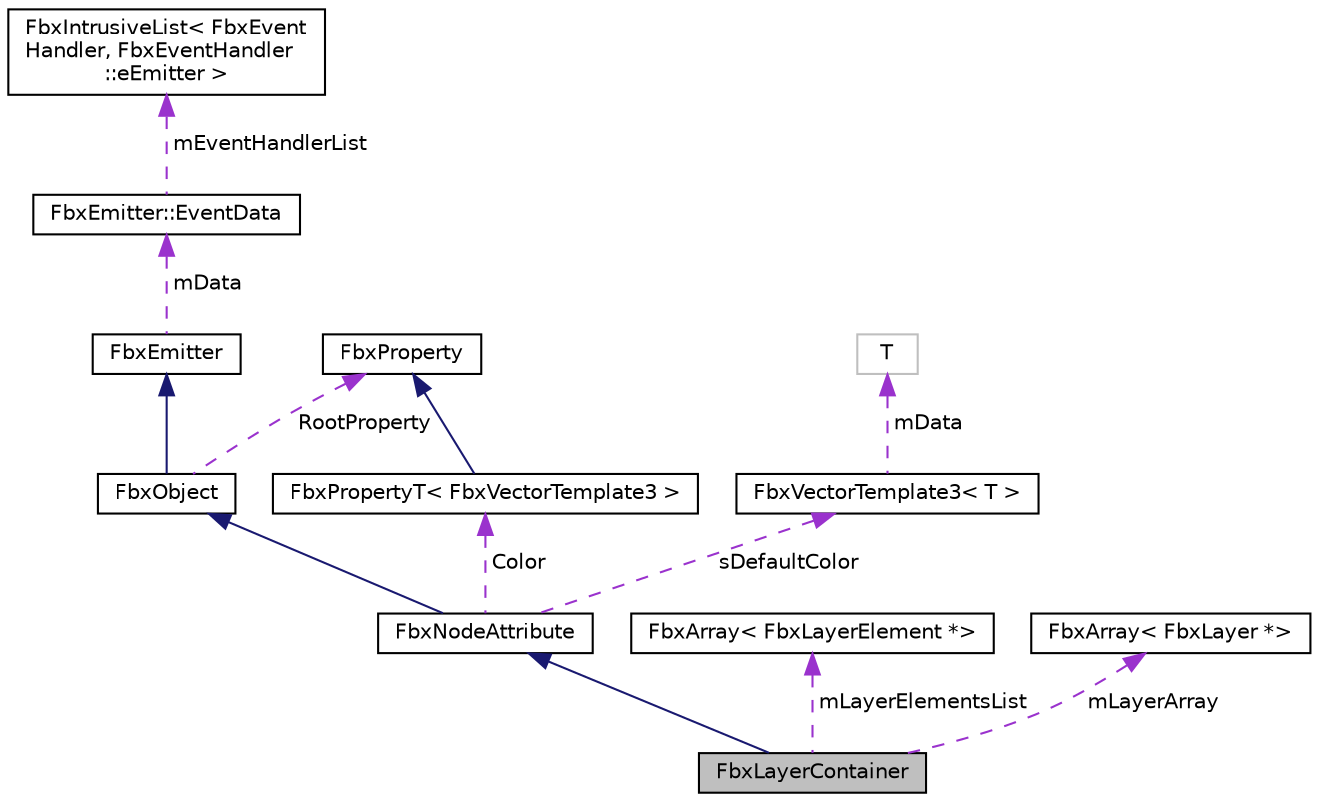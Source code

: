 digraph "FbxLayerContainer"
{
  edge [fontname="Helvetica",fontsize="10",labelfontname="Helvetica",labelfontsize="10"];
  node [fontname="Helvetica",fontsize="10",shape=record];
  Node17 [label="FbxLayerContainer",height=0.2,width=0.4,color="black", fillcolor="grey75", style="filled", fontcolor="black"];
  Node18 -> Node17 [dir="back",color="midnightblue",fontsize="10",style="solid",fontname="Helvetica"];
  Node18 [label="FbxNodeAttribute",height=0.2,width=0.4,color="black", fillcolor="white", style="filled",URL="$class_fbx_node_attribute.html",tooltip="This class is the base class to all types of node attributes.A node attribute is the content of a nod..."];
  Node19 -> Node18 [dir="back",color="midnightblue",fontsize="10",style="solid",fontname="Helvetica"];
  Node19 [label="FbxObject",height=0.2,width=0.4,color="black", fillcolor="white", style="filled",URL="$class_fbx_object.html"];
  Node20 -> Node19 [dir="back",color="midnightblue",fontsize="10",style="solid",fontname="Helvetica"];
  Node20 [label="FbxEmitter",height=0.2,width=0.4,color="black", fillcolor="white", style="filled",URL="$class_fbx_emitter.html"];
  Node21 -> Node20 [dir="back",color="darkorchid3",fontsize="10",style="dashed",label=" mData" ,fontname="Helvetica"];
  Node21 [label="FbxEmitter::EventData",height=0.2,width=0.4,color="black", fillcolor="white", style="filled",URL="$struct_fbx_emitter_1_1_event_data.html"];
  Node22 -> Node21 [dir="back",color="darkorchid3",fontsize="10",style="dashed",label=" mEventHandlerList" ,fontname="Helvetica"];
  Node22 [label="FbxIntrusiveList\< FbxEvent\lHandler, FbxEventHandler\l::eEmitter \>",height=0.2,width=0.4,color="black", fillcolor="white", style="filled",URL="$class_fbx_intrusive_list.html"];
  Node23 -> Node19 [dir="back",color="darkorchid3",fontsize="10",style="dashed",label=" RootProperty" ,fontname="Helvetica"];
  Node23 [label="FbxProperty",height=0.2,width=0.4,color="black", fillcolor="white", style="filled",URL="$class_fbx_property.html",tooltip="Class to hold user properties. "];
  Node24 -> Node18 [dir="back",color="darkorchid3",fontsize="10",style="dashed",label=" sDefaultColor" ,fontname="Helvetica"];
  Node24 [label="FbxVectorTemplate3\< T \>",height=0.2,width=0.4,color="black", fillcolor="white", style="filled",URL="$class_fbx_vector_template3.html"];
  Node25 -> Node24 [dir="back",color="darkorchid3",fontsize="10",style="dashed",label=" mData" ,fontname="Helvetica"];
  Node25 [label="T",height=0.2,width=0.4,color="grey75", fillcolor="white", style="filled"];
  Node26 -> Node18 [dir="back",color="darkorchid3",fontsize="10",style="dashed",label=" Color" ,fontname="Helvetica"];
  Node26 [label="FbxPropertyT\< FbxVectorTemplate3 \>",height=0.2,width=0.4,color="black", fillcolor="white", style="filled",URL="$class_fbx_property_t.html"];
  Node23 -> Node26 [dir="back",color="midnightblue",fontsize="10",style="solid",fontname="Helvetica"];
  Node27 -> Node17 [dir="back",color="darkorchid3",fontsize="10",style="dashed",label=" mLayerElementsList" ,fontname="Helvetica"];
  Node27 [label="FbxArray\< FbxLayerElement *\>",height=0.2,width=0.4,color="black", fillcolor="white", style="filled",URL="$class_fbx_array.html"];
  Node28 -> Node17 [dir="back",color="darkorchid3",fontsize="10",style="dashed",label=" mLayerArray" ,fontname="Helvetica"];
  Node28 [label="FbxArray\< FbxLayer *\>",height=0.2,width=0.4,color="black", fillcolor="white", style="filled",URL="$class_fbx_array.html"];
}
